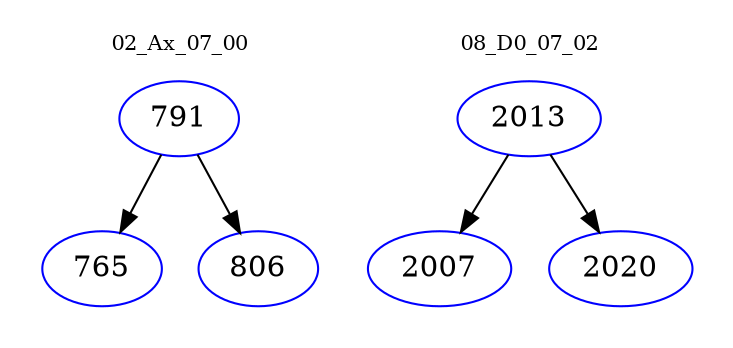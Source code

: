 digraph{
subgraph cluster_0 {
color = white
label = "02_Ax_07_00";
fontsize=10;
T0_791 [label="791", color="blue"]
T0_791 -> T0_765 [color="black"]
T0_765 [label="765", color="blue"]
T0_791 -> T0_806 [color="black"]
T0_806 [label="806", color="blue"]
}
subgraph cluster_1 {
color = white
label = "08_D0_07_02";
fontsize=10;
T1_2013 [label="2013", color="blue"]
T1_2013 -> T1_2007 [color="black"]
T1_2007 [label="2007", color="blue"]
T1_2013 -> T1_2020 [color="black"]
T1_2020 [label="2020", color="blue"]
}
}
